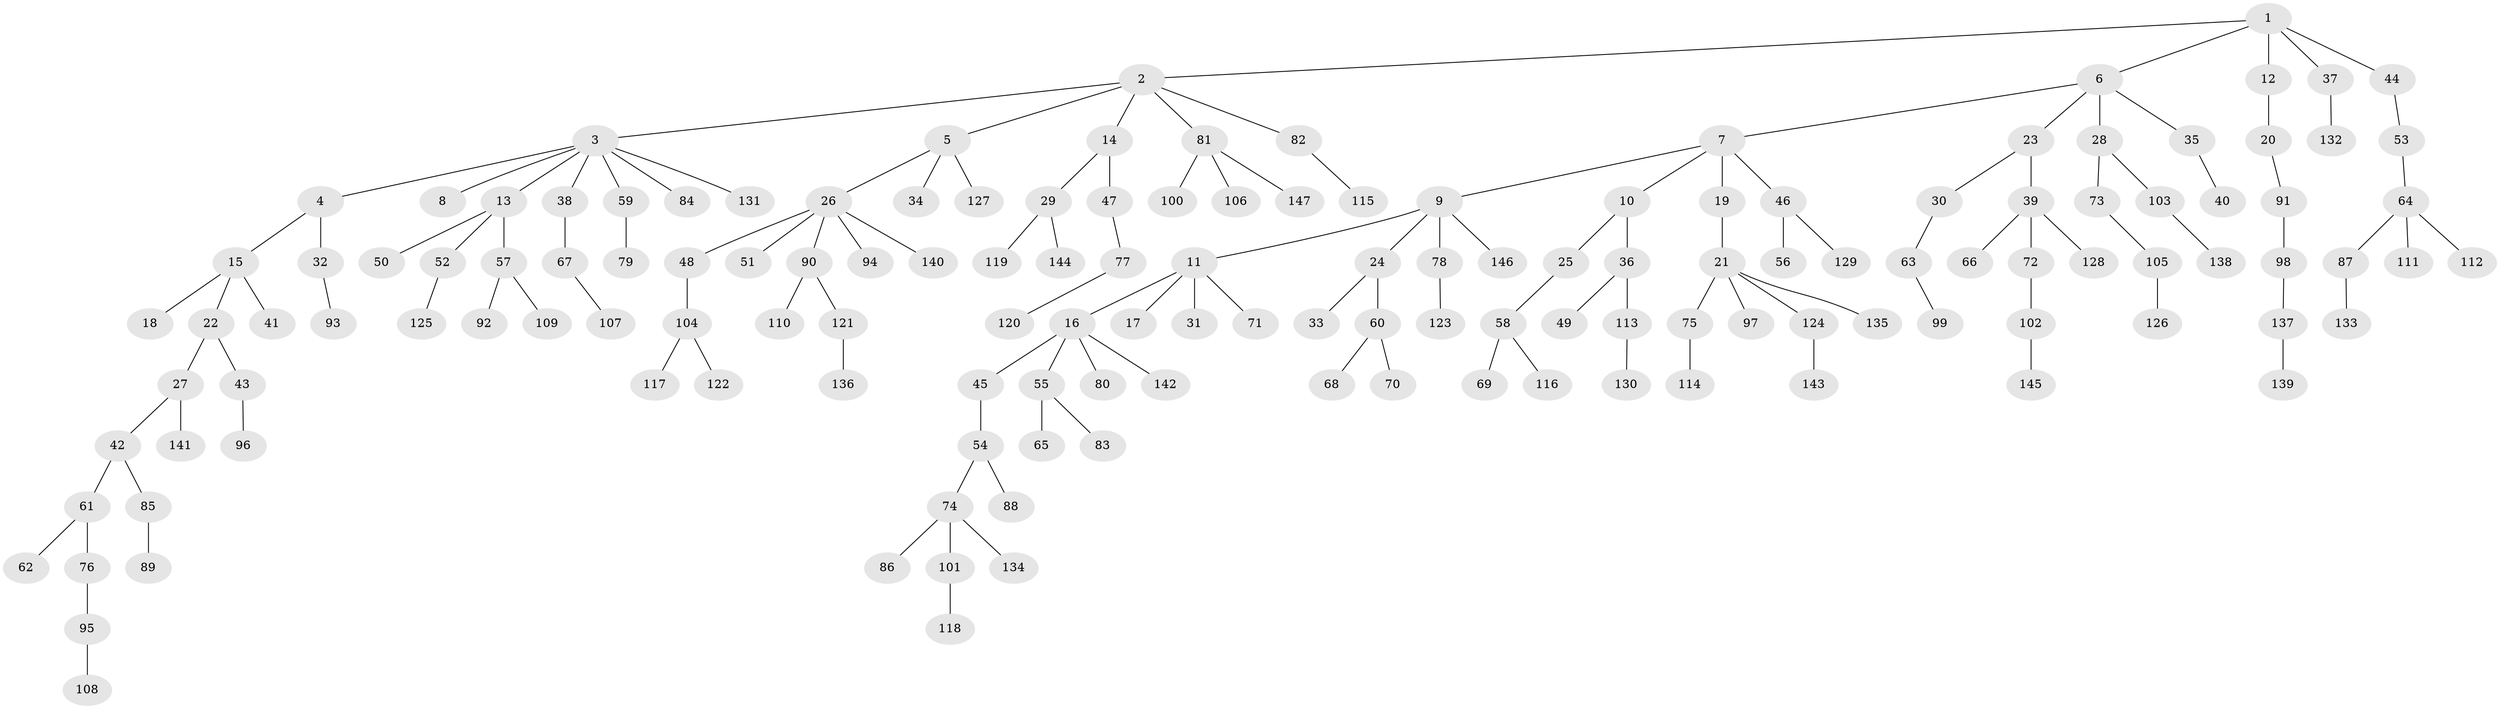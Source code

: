 // Generated by graph-tools (version 1.1) at 2025/11/02/27/25 16:11:25]
// undirected, 147 vertices, 146 edges
graph export_dot {
graph [start="1"]
  node [color=gray90,style=filled];
  1;
  2;
  3;
  4;
  5;
  6;
  7;
  8;
  9;
  10;
  11;
  12;
  13;
  14;
  15;
  16;
  17;
  18;
  19;
  20;
  21;
  22;
  23;
  24;
  25;
  26;
  27;
  28;
  29;
  30;
  31;
  32;
  33;
  34;
  35;
  36;
  37;
  38;
  39;
  40;
  41;
  42;
  43;
  44;
  45;
  46;
  47;
  48;
  49;
  50;
  51;
  52;
  53;
  54;
  55;
  56;
  57;
  58;
  59;
  60;
  61;
  62;
  63;
  64;
  65;
  66;
  67;
  68;
  69;
  70;
  71;
  72;
  73;
  74;
  75;
  76;
  77;
  78;
  79;
  80;
  81;
  82;
  83;
  84;
  85;
  86;
  87;
  88;
  89;
  90;
  91;
  92;
  93;
  94;
  95;
  96;
  97;
  98;
  99;
  100;
  101;
  102;
  103;
  104;
  105;
  106;
  107;
  108;
  109;
  110;
  111;
  112;
  113;
  114;
  115;
  116;
  117;
  118;
  119;
  120;
  121;
  122;
  123;
  124;
  125;
  126;
  127;
  128;
  129;
  130;
  131;
  132;
  133;
  134;
  135;
  136;
  137;
  138;
  139;
  140;
  141;
  142;
  143;
  144;
  145;
  146;
  147;
  1 -- 2;
  1 -- 6;
  1 -- 12;
  1 -- 37;
  1 -- 44;
  2 -- 3;
  2 -- 5;
  2 -- 14;
  2 -- 81;
  2 -- 82;
  3 -- 4;
  3 -- 8;
  3 -- 13;
  3 -- 38;
  3 -- 59;
  3 -- 84;
  3 -- 131;
  4 -- 15;
  4 -- 32;
  5 -- 26;
  5 -- 34;
  5 -- 127;
  6 -- 7;
  6 -- 23;
  6 -- 28;
  6 -- 35;
  7 -- 9;
  7 -- 10;
  7 -- 19;
  7 -- 46;
  9 -- 11;
  9 -- 24;
  9 -- 78;
  9 -- 146;
  10 -- 25;
  10 -- 36;
  11 -- 16;
  11 -- 17;
  11 -- 31;
  11 -- 71;
  12 -- 20;
  13 -- 50;
  13 -- 52;
  13 -- 57;
  14 -- 29;
  14 -- 47;
  15 -- 18;
  15 -- 22;
  15 -- 41;
  16 -- 45;
  16 -- 55;
  16 -- 80;
  16 -- 142;
  19 -- 21;
  20 -- 91;
  21 -- 75;
  21 -- 97;
  21 -- 124;
  21 -- 135;
  22 -- 27;
  22 -- 43;
  23 -- 30;
  23 -- 39;
  24 -- 33;
  24 -- 60;
  25 -- 58;
  26 -- 48;
  26 -- 51;
  26 -- 90;
  26 -- 94;
  26 -- 140;
  27 -- 42;
  27 -- 141;
  28 -- 73;
  28 -- 103;
  29 -- 119;
  29 -- 144;
  30 -- 63;
  32 -- 93;
  35 -- 40;
  36 -- 49;
  36 -- 113;
  37 -- 132;
  38 -- 67;
  39 -- 66;
  39 -- 72;
  39 -- 128;
  42 -- 61;
  42 -- 85;
  43 -- 96;
  44 -- 53;
  45 -- 54;
  46 -- 56;
  46 -- 129;
  47 -- 77;
  48 -- 104;
  52 -- 125;
  53 -- 64;
  54 -- 74;
  54 -- 88;
  55 -- 65;
  55 -- 83;
  57 -- 92;
  57 -- 109;
  58 -- 69;
  58 -- 116;
  59 -- 79;
  60 -- 68;
  60 -- 70;
  61 -- 62;
  61 -- 76;
  63 -- 99;
  64 -- 87;
  64 -- 111;
  64 -- 112;
  67 -- 107;
  72 -- 102;
  73 -- 105;
  74 -- 86;
  74 -- 101;
  74 -- 134;
  75 -- 114;
  76 -- 95;
  77 -- 120;
  78 -- 123;
  81 -- 100;
  81 -- 106;
  81 -- 147;
  82 -- 115;
  85 -- 89;
  87 -- 133;
  90 -- 110;
  90 -- 121;
  91 -- 98;
  95 -- 108;
  98 -- 137;
  101 -- 118;
  102 -- 145;
  103 -- 138;
  104 -- 117;
  104 -- 122;
  105 -- 126;
  113 -- 130;
  121 -- 136;
  124 -- 143;
  137 -- 139;
}
